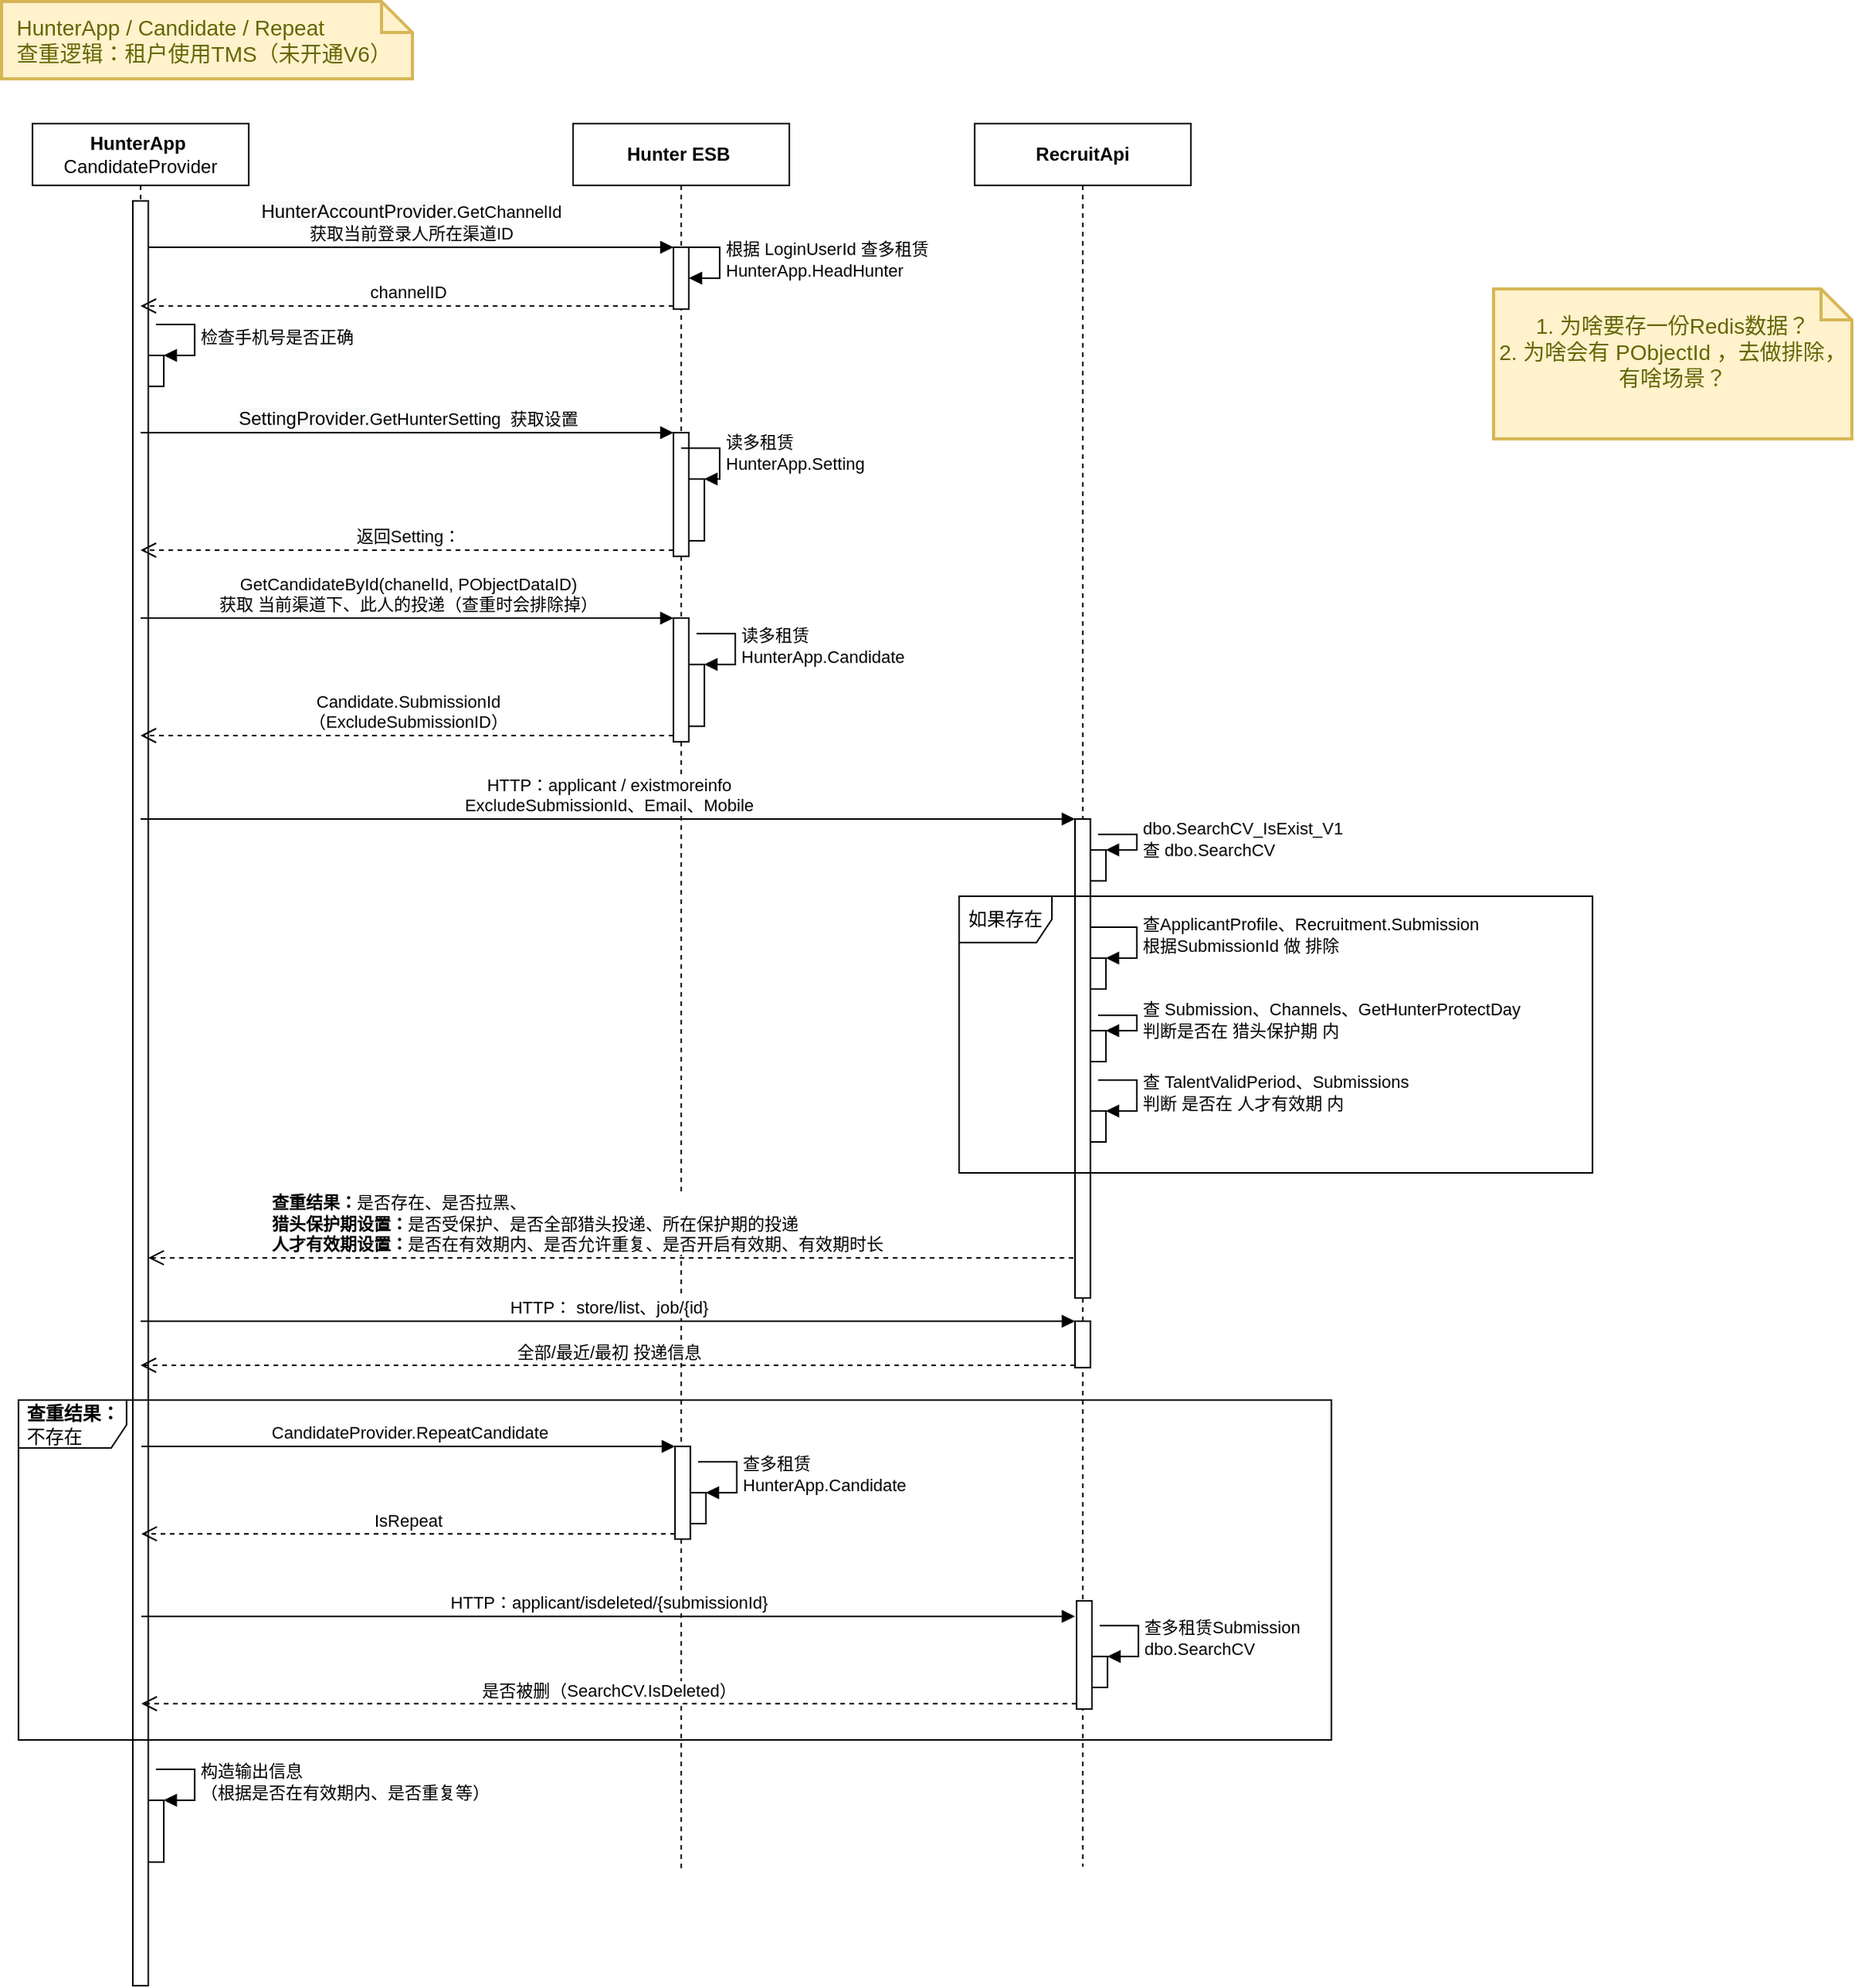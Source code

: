 <mxfile version="13.9.6" type="github">
  <diagram id="ABBUsb9ANRoJ2-1cofEp" name="Page-1">
    <mxGraphModel dx="1422" dy="839" grid="0" gridSize="10" guides="1" tooltips="1" connect="1" arrows="1" fold="1" page="1" pageScale="1" pageWidth="1654" pageHeight="2336" math="0" shadow="0">
      <root>
        <mxCell id="0" />
        <mxCell id="1" parent="0" />
        <mxCell id="2uZgWtrD5iEIdf4oAZc1-38" value="&lt;b&gt;RecruitApi&lt;/b&gt;" style="shape=umlLifeline;perimeter=lifelinePerimeter;whiteSpace=wrap;html=1;container=1;collapsible=0;recursiveResize=0;outlineConnect=0;" vertex="1" parent="1">
          <mxGeometry x="810" y="110" width="140" height="1128" as="geometry" />
        </mxCell>
        <mxCell id="2uZgWtrD5iEIdf4oAZc1-48" value="" style="html=1;points=[];perimeter=orthogonalPerimeter;" vertex="1" parent="2uZgWtrD5iEIdf4oAZc1-38">
          <mxGeometry x="65" y="450" width="10" height="310" as="geometry" />
        </mxCell>
        <mxCell id="2uZgWtrD5iEIdf4oAZc1-51" value="" style="html=1;points=[];perimeter=orthogonalPerimeter;" vertex="1" parent="2uZgWtrD5iEIdf4oAZc1-38">
          <mxGeometry x="75" y="470" width="10" height="20" as="geometry" />
        </mxCell>
        <mxCell id="2uZgWtrD5iEIdf4oAZc1-52" value="dbo.SearchCV_IsExist_V1&lt;br&gt;查 dbo.SearchCV" style="edgeStyle=orthogonalEdgeStyle;html=1;align=left;spacingLeft=2;endArrow=block;rounded=0;entryX=1;entryY=0;" edge="1" target="2uZgWtrD5iEIdf4oAZc1-51" parent="2uZgWtrD5iEIdf4oAZc1-38">
          <mxGeometry relative="1" as="geometry">
            <mxPoint x="80" y="460" as="sourcePoint" />
            <Array as="points">
              <mxPoint x="105" y="460" />
            </Array>
          </mxGeometry>
        </mxCell>
        <mxCell id="2uZgWtrD5iEIdf4oAZc1-55" value="" style="html=1;points=[];perimeter=orthogonalPerimeter;" vertex="1" parent="2uZgWtrD5iEIdf4oAZc1-38">
          <mxGeometry x="75" y="540" width="10" height="20" as="geometry" />
        </mxCell>
        <mxCell id="2uZgWtrD5iEIdf4oAZc1-56" value="查ApplicantProfile、Recruitment.Submission&lt;br&gt;根据SubmissionId 做 排除" style="edgeStyle=orthogonalEdgeStyle;html=1;align=left;spacingLeft=2;endArrow=block;rounded=0;entryX=1;entryY=0;" edge="1" target="2uZgWtrD5iEIdf4oAZc1-55" parent="2uZgWtrD5iEIdf4oAZc1-38" source="2uZgWtrD5iEIdf4oAZc1-48">
          <mxGeometry relative="1" as="geometry">
            <mxPoint x="80" y="520" as="sourcePoint" />
            <Array as="points">
              <mxPoint x="105" y="520" />
              <mxPoint x="105" y="540" />
            </Array>
          </mxGeometry>
        </mxCell>
        <mxCell id="2uZgWtrD5iEIdf4oAZc1-67" value="" style="html=1;points=[];perimeter=orthogonalPerimeter;" vertex="1" parent="2uZgWtrD5iEIdf4oAZc1-38">
          <mxGeometry x="75" y="587" width="10" height="20" as="geometry" />
        </mxCell>
        <mxCell id="2uZgWtrD5iEIdf4oAZc1-68" value="查&amp;nbsp;Submission、Channels、GetHunterProtectDay&lt;br&gt;判断是否在 猎头保护期 内" style="edgeStyle=orthogonalEdgeStyle;html=1;align=left;spacingLeft=2;endArrow=block;rounded=0;entryX=1;entryY=0;" edge="1" target="2uZgWtrD5iEIdf4oAZc1-67" parent="2uZgWtrD5iEIdf4oAZc1-38">
          <mxGeometry relative="1" as="geometry">
            <mxPoint x="80" y="577" as="sourcePoint" />
            <Array as="points">
              <mxPoint x="105" y="577" />
            </Array>
          </mxGeometry>
        </mxCell>
        <mxCell id="2uZgWtrD5iEIdf4oAZc1-69" value="" style="html=1;points=[];perimeter=orthogonalPerimeter;" vertex="1" parent="2uZgWtrD5iEIdf4oAZc1-38">
          <mxGeometry x="75" y="639" width="10" height="20" as="geometry" />
        </mxCell>
        <mxCell id="2uZgWtrD5iEIdf4oAZc1-70" value="查 TalentValidPeriod、Submissions&lt;br&gt;判断 是否在 人才有效期 内" style="edgeStyle=orthogonalEdgeStyle;html=1;align=left;spacingLeft=2;endArrow=block;rounded=0;entryX=1;entryY=0;" edge="1" target="2uZgWtrD5iEIdf4oAZc1-69" parent="2uZgWtrD5iEIdf4oAZc1-38">
          <mxGeometry relative="1" as="geometry">
            <mxPoint x="80" y="619" as="sourcePoint" />
            <Array as="points">
              <mxPoint x="105" y="619" />
            </Array>
          </mxGeometry>
        </mxCell>
        <mxCell id="2uZgWtrD5iEIdf4oAZc1-72" value="" style="html=1;points=[];perimeter=orthogonalPerimeter;" vertex="1" parent="2uZgWtrD5iEIdf4oAZc1-38">
          <mxGeometry x="65" y="775" width="10" height="30" as="geometry" />
        </mxCell>
        <mxCell id="2uZgWtrD5iEIdf4oAZc1-80" value="" style="html=1;points=[];perimeter=orthogonalPerimeter;" vertex="1" parent="2uZgWtrD5iEIdf4oAZc1-38">
          <mxGeometry x="66" y="956" width="10" height="70" as="geometry" />
        </mxCell>
        <mxCell id="2uZgWtrD5iEIdf4oAZc1-83" value="" style="html=1;points=[];perimeter=orthogonalPerimeter;" vertex="1" parent="2uZgWtrD5iEIdf4oAZc1-38">
          <mxGeometry x="76" y="992" width="10" height="20" as="geometry" />
        </mxCell>
        <mxCell id="2uZgWtrD5iEIdf4oAZc1-84" value="查多租赁Submission&lt;br&gt;dbo.SearchCV" style="edgeStyle=orthogonalEdgeStyle;html=1;align=left;spacingLeft=2;endArrow=block;rounded=0;entryX=1;entryY=0;" edge="1" target="2uZgWtrD5iEIdf4oAZc1-83" parent="2uZgWtrD5iEIdf4oAZc1-38">
          <mxGeometry relative="1" as="geometry">
            <mxPoint x="81" y="972" as="sourcePoint" />
            <Array as="points">
              <mxPoint x="106" y="972" />
            </Array>
          </mxGeometry>
        </mxCell>
        <mxCell id="2uZgWtrD5iEIdf4oAZc1-53" value="如果存在" style="shape=umlFrame;whiteSpace=wrap;html=1;" vertex="1" parent="1">
          <mxGeometry x="800" y="610" width="410" height="179" as="geometry" />
        </mxCell>
        <mxCell id="2uZgWtrD5iEIdf4oAZc1-3" value="&lt;b&gt;HunterApp&amp;nbsp; &lt;/b&gt;CandidateProvider" style="shape=umlLifeline;perimeter=lifelinePerimeter;whiteSpace=wrap;html=1;container=1;collapsible=0;recursiveResize=0;outlineConnect=0;" vertex="1" parent="1">
          <mxGeometry x="200" y="110" width="140" height="1205" as="geometry" />
        </mxCell>
        <mxCell id="2uZgWtrD5iEIdf4oAZc1-5" value="" style="html=1;points=[];perimeter=orthogonalPerimeter;" vertex="1" parent="2uZgWtrD5iEIdf4oAZc1-3">
          <mxGeometry x="65" y="50" width="10" height="1155" as="geometry" />
        </mxCell>
        <mxCell id="2uZgWtrD5iEIdf4oAZc1-17" value="" style="html=1;points=[];perimeter=orthogonalPerimeter;" vertex="1" parent="2uZgWtrD5iEIdf4oAZc1-3">
          <mxGeometry x="75" y="150" width="10" height="20" as="geometry" />
        </mxCell>
        <mxCell id="2uZgWtrD5iEIdf4oAZc1-18" value="检查手机号是否正确" style="edgeStyle=orthogonalEdgeStyle;html=1;align=left;spacingLeft=2;endArrow=block;rounded=0;entryX=1;entryY=0;" edge="1" target="2uZgWtrD5iEIdf4oAZc1-17" parent="2uZgWtrD5iEIdf4oAZc1-3">
          <mxGeometry relative="1" as="geometry">
            <mxPoint x="80" y="130" as="sourcePoint" />
            <Array as="points">
              <mxPoint x="105" y="130" />
            </Array>
          </mxGeometry>
        </mxCell>
        <mxCell id="2uZgWtrD5iEIdf4oAZc1-91" value="" style="html=1;points=[];perimeter=orthogonalPerimeter;" vertex="1" parent="2uZgWtrD5iEIdf4oAZc1-3">
          <mxGeometry x="75" y="1085" width="10" height="40" as="geometry" />
        </mxCell>
        <mxCell id="2uZgWtrD5iEIdf4oAZc1-92" value="构造输出信息&lt;br&gt;（根据是否在有效期内、是否重复等）" style="edgeStyle=orthogonalEdgeStyle;html=1;align=left;spacingLeft=2;endArrow=block;rounded=0;entryX=1;entryY=0;" edge="1" target="2uZgWtrD5iEIdf4oAZc1-91" parent="2uZgWtrD5iEIdf4oAZc1-3">
          <mxGeometry relative="1" as="geometry">
            <mxPoint x="80" y="1065" as="sourcePoint" />
            <Array as="points">
              <mxPoint x="105" y="1065" />
            </Array>
          </mxGeometry>
        </mxCell>
        <mxCell id="2uZgWtrD5iEIdf4oAZc1-4" value="&lt;b&gt;Hunter ESB&lt;/b&gt;&amp;nbsp;" style="shape=umlLifeline;perimeter=lifelinePerimeter;whiteSpace=wrap;html=1;container=1;collapsible=0;recursiveResize=0;outlineConnect=0;" vertex="1" parent="1">
          <mxGeometry x="550" y="110" width="140" height="1129" as="geometry" />
        </mxCell>
        <mxCell id="2uZgWtrD5iEIdf4oAZc1-8" value="" style="html=1;points=[];perimeter=orthogonalPerimeter;" vertex="1" parent="2uZgWtrD5iEIdf4oAZc1-4">
          <mxGeometry x="65" y="80" width="10" height="40" as="geometry" />
        </mxCell>
        <mxCell id="2uZgWtrD5iEIdf4oAZc1-12" value="" style="html=1;points=[];perimeter=orthogonalPerimeter;" vertex="1" parent="2uZgWtrD5iEIdf4oAZc1-4">
          <mxGeometry x="65" y="100" width="10" as="geometry" />
        </mxCell>
        <mxCell id="2uZgWtrD5iEIdf4oAZc1-13" value="根据 LoginUserId 查多租赁&lt;br&gt;HunterApp.HeadHunter" style="edgeStyle=orthogonalEdgeStyle;html=1;align=left;spacingLeft=2;endArrow=block;rounded=0;entryX=1;entryY=0;" edge="1" target="2uZgWtrD5iEIdf4oAZc1-12" parent="2uZgWtrD5iEIdf4oAZc1-4">
          <mxGeometry relative="1" as="geometry">
            <mxPoint x="70" y="80" as="sourcePoint" />
            <Array as="points">
              <mxPoint x="95" y="80" />
            </Array>
          </mxGeometry>
        </mxCell>
        <mxCell id="2uZgWtrD5iEIdf4oAZc1-23" value="" style="html=1;points=[];perimeter=orthogonalPerimeter;" vertex="1" parent="2uZgWtrD5iEIdf4oAZc1-4">
          <mxGeometry x="65" y="200" width="10" height="80" as="geometry" />
        </mxCell>
        <mxCell id="2uZgWtrD5iEIdf4oAZc1-26" value="" style="html=1;points=[];perimeter=orthogonalPerimeter;" vertex="1" parent="2uZgWtrD5iEIdf4oAZc1-4">
          <mxGeometry x="75" y="230" width="10" height="40" as="geometry" />
        </mxCell>
        <mxCell id="2uZgWtrD5iEIdf4oAZc1-27" value="读多租赁 &lt;br&gt;HunterApp.Setting" style="edgeStyle=orthogonalEdgeStyle;html=1;align=left;spacingLeft=2;endArrow=block;rounded=0;entryX=1;entryY=0;" edge="1" target="2uZgWtrD5iEIdf4oAZc1-26" parent="2uZgWtrD5iEIdf4oAZc1-4">
          <mxGeometry relative="1" as="geometry">
            <mxPoint x="70" y="210" as="sourcePoint" />
            <Array as="points">
              <mxPoint x="95" y="210" />
            </Array>
          </mxGeometry>
        </mxCell>
        <mxCell id="2uZgWtrD5iEIdf4oAZc1-33" value="" style="html=1;points=[];perimeter=orthogonalPerimeter;" vertex="1" parent="2uZgWtrD5iEIdf4oAZc1-4">
          <mxGeometry x="65" y="320" width="10" height="80" as="geometry" />
        </mxCell>
        <mxCell id="2uZgWtrD5iEIdf4oAZc1-36" value="" style="html=1;points=[];perimeter=orthogonalPerimeter;" vertex="1" parent="2uZgWtrD5iEIdf4oAZc1-4">
          <mxGeometry x="75" y="350" width="10" height="40" as="geometry" />
        </mxCell>
        <mxCell id="2uZgWtrD5iEIdf4oAZc1-37" value="读多租赁&lt;br&gt;HunterApp.Candidate" style="edgeStyle=orthogonalEdgeStyle;html=1;align=left;spacingLeft=2;endArrow=block;rounded=0;entryX=1;entryY=0;" edge="1" target="2uZgWtrD5iEIdf4oAZc1-36" parent="2uZgWtrD5iEIdf4oAZc1-4">
          <mxGeometry relative="1" as="geometry">
            <mxPoint x="80" y="330" as="sourcePoint" />
            <Array as="points">
              <mxPoint x="105" y="330" />
            </Array>
          </mxGeometry>
        </mxCell>
        <mxCell id="2uZgWtrD5iEIdf4oAZc1-75" value="" style="html=1;points=[];perimeter=orthogonalPerimeter;" vertex="1" parent="2uZgWtrD5iEIdf4oAZc1-4">
          <mxGeometry x="66" y="856" width="10" height="60" as="geometry" />
        </mxCell>
        <mxCell id="2uZgWtrD5iEIdf4oAZc1-78" value="" style="html=1;points=[];perimeter=orthogonalPerimeter;" vertex="1" parent="2uZgWtrD5iEIdf4oAZc1-4">
          <mxGeometry x="76" y="886" width="10" height="20" as="geometry" />
        </mxCell>
        <mxCell id="2uZgWtrD5iEIdf4oAZc1-79" value="查多租赁&lt;br&gt;HunterApp.Candidate" style="edgeStyle=orthogonalEdgeStyle;html=1;align=left;spacingLeft=2;endArrow=block;rounded=0;entryX=1;entryY=0;" edge="1" target="2uZgWtrD5iEIdf4oAZc1-78" parent="2uZgWtrD5iEIdf4oAZc1-4">
          <mxGeometry relative="1" as="geometry">
            <mxPoint x="81" y="866" as="sourcePoint" />
            <Array as="points">
              <mxPoint x="106" y="866" />
            </Array>
          </mxGeometry>
        </mxCell>
        <mxCell id="2uZgWtrD5iEIdf4oAZc1-9" value="&lt;span style=&quot;font-size: 12px ; background-color: rgb(248 , 249 , 250)&quot;&gt;HunterAccountProvider.&lt;/span&gt;GetChannelId &lt;br&gt;获取当前登录人所在渠道ID" style="html=1;verticalAlign=bottom;endArrow=block;entryX=0;entryY=0;" edge="1" target="2uZgWtrD5iEIdf4oAZc1-8" parent="1" source="2uZgWtrD5iEIdf4oAZc1-5">
          <mxGeometry relative="1" as="geometry">
            <mxPoint x="415" y="180" as="sourcePoint" />
          </mxGeometry>
        </mxCell>
        <mxCell id="2uZgWtrD5iEIdf4oAZc1-10" value="channelID" style="html=1;verticalAlign=bottom;endArrow=open;dashed=1;endSize=8;exitX=0;exitY=0.95;" edge="1" source="2uZgWtrD5iEIdf4oAZc1-8" parent="1" target="2uZgWtrD5iEIdf4oAZc1-3">
          <mxGeometry relative="1" as="geometry">
            <mxPoint x="415" y="256" as="targetPoint" />
          </mxGeometry>
        </mxCell>
        <mxCell id="2uZgWtrD5iEIdf4oAZc1-24" value="&lt;span style=&quot;font-size: 12px ; background-color: rgb(248 , 249 , 250)&quot;&gt;SettingProvider.&lt;/span&gt;GetHunterSetting&amp;nbsp; 获取设置" style="html=1;verticalAlign=bottom;endArrow=block;entryX=0;entryY=0;" edge="1" target="2uZgWtrD5iEIdf4oAZc1-23" parent="1" source="2uZgWtrD5iEIdf4oAZc1-3">
          <mxGeometry relative="1" as="geometry">
            <mxPoint x="665" y="317" as="sourcePoint" />
          </mxGeometry>
        </mxCell>
        <mxCell id="2uZgWtrD5iEIdf4oAZc1-25" value="返回Setting：" style="html=1;verticalAlign=bottom;endArrow=open;dashed=1;endSize=8;exitX=0;exitY=0.95;" edge="1" source="2uZgWtrD5iEIdf4oAZc1-23" parent="1" target="2uZgWtrD5iEIdf4oAZc1-3">
          <mxGeometry relative="1" as="geometry">
            <mxPoint x="665" y="393" as="targetPoint" />
          </mxGeometry>
        </mxCell>
        <mxCell id="2uZgWtrD5iEIdf4oAZc1-34" value="GetCandidateById(chanelId, PObjectDataID)&lt;br&gt;获取 当前渠道下、此人的投递（查重时会排除掉）" style="html=1;verticalAlign=bottom;endArrow=block;entryX=0;entryY=0;" edge="1" target="2uZgWtrD5iEIdf4oAZc1-33" parent="1" source="2uZgWtrD5iEIdf4oAZc1-3">
          <mxGeometry relative="1" as="geometry">
            <mxPoint x="545" y="430" as="sourcePoint" />
          </mxGeometry>
        </mxCell>
        <mxCell id="2uZgWtrD5iEIdf4oAZc1-35" value="Candidate.SubmissionId&lt;br&gt;（ExcludeSubmissionID）" style="html=1;verticalAlign=bottom;endArrow=open;dashed=1;endSize=8;exitX=0;exitY=0.95;" edge="1" source="2uZgWtrD5iEIdf4oAZc1-33" parent="1">
          <mxGeometry relative="1" as="geometry">
            <mxPoint x="270" y="506" as="targetPoint" />
          </mxGeometry>
        </mxCell>
        <mxCell id="2uZgWtrD5iEIdf4oAZc1-49" value="HTTP：applicant / existmoreinfo&lt;br&gt;ExcludeSubmissionId、Email、Mobile" style="html=1;verticalAlign=bottom;endArrow=block;entryX=0;entryY=0;" edge="1" target="2uZgWtrD5iEIdf4oAZc1-48" parent="1" source="2uZgWtrD5iEIdf4oAZc1-3">
          <mxGeometry relative="1" as="geometry">
            <mxPoint x="865" y="540" as="sourcePoint" />
          </mxGeometry>
        </mxCell>
        <mxCell id="2uZgWtrD5iEIdf4oAZc1-50" value="&lt;b&gt;查重结果：&lt;/b&gt;是否存在、是否拉黑、&lt;br&gt;&lt;b&gt;猎头保护期设置：&lt;/b&gt;是否受保护、是否全部猎头投递、所在保护期的投递&lt;br&gt;&lt;b&gt;人才有效期设置：&lt;/b&gt;是否在有效期内、是否允许重复、是否开启有效期、有效期时长" style="html=1;verticalAlign=bottom;endArrow=open;dashed=1;endSize=8;exitX=-0.1;exitY=0.916;exitDx=0;exitDy=0;exitPerimeter=0;align=left;" edge="1" source="2uZgWtrD5iEIdf4oAZc1-48" parent="1" target="2uZgWtrD5iEIdf4oAZc1-5">
          <mxGeometry x="0.74" relative="1" as="geometry">
            <mxPoint x="865" y="616" as="targetPoint" />
            <mxPoint as="offset" />
          </mxGeometry>
        </mxCell>
        <mxCell id="2uZgWtrD5iEIdf4oAZc1-73" value="HTTP：&amp;nbsp;store/list、job/{id}" style="html=1;verticalAlign=bottom;endArrow=block;entryX=0;entryY=0;" edge="1" target="2uZgWtrD5iEIdf4oAZc1-72" parent="1" source="2uZgWtrD5iEIdf4oAZc1-3">
          <mxGeometry relative="1" as="geometry">
            <mxPoint x="805" y="910" as="sourcePoint" />
          </mxGeometry>
        </mxCell>
        <mxCell id="2uZgWtrD5iEIdf4oAZc1-74" value="全部/最近/最初 投递信息" style="html=1;verticalAlign=bottom;endArrow=open;dashed=1;endSize=8;exitX=0;exitY=0.95;" edge="1" source="2uZgWtrD5iEIdf4oAZc1-72" parent="1" target="2uZgWtrD5iEIdf4oAZc1-3">
          <mxGeometry relative="1" as="geometry">
            <mxPoint x="805" y="986" as="targetPoint" />
          </mxGeometry>
        </mxCell>
        <mxCell id="2uZgWtrD5iEIdf4oAZc1-76" value="CandidateProvider.RepeatCandidate" style="html=1;verticalAlign=bottom;endArrow=block;entryX=0;entryY=0;" edge="1" target="2uZgWtrD5iEIdf4oAZc1-75" parent="1">
          <mxGeometry relative="1" as="geometry">
            <mxPoint x="270.5" y="966" as="sourcePoint" />
          </mxGeometry>
        </mxCell>
        <mxCell id="2uZgWtrD5iEIdf4oAZc1-77" value="IsRepeat" style="html=1;verticalAlign=bottom;endArrow=open;dashed=1;endSize=8;exitX=0;exitY=0.943;exitDx=0;exitDy=0;exitPerimeter=0;" edge="1" source="2uZgWtrD5iEIdf4oAZc1-75" parent="1">
          <mxGeometry relative="1" as="geometry">
            <mxPoint x="270.5" y="1022.58" as="targetPoint" />
          </mxGeometry>
        </mxCell>
        <mxCell id="2uZgWtrD5iEIdf4oAZc1-81" value="HTTP：applicant/isdeleted/{submissionId}" style="html=1;verticalAlign=bottom;endArrow=block;" edge="1" parent="1">
          <mxGeometry relative="1" as="geometry">
            <mxPoint x="270.5" y="1076" as="sourcePoint" />
            <mxPoint x="875" y="1076" as="targetPoint" />
          </mxGeometry>
        </mxCell>
        <mxCell id="2uZgWtrD5iEIdf4oAZc1-82" value="是否被删（SearchCV.IsDeleted）" style="html=1;verticalAlign=bottom;endArrow=open;dashed=1;endSize=8;exitX=0;exitY=0.95;" edge="1" source="2uZgWtrD5iEIdf4oAZc1-80" parent="1">
          <mxGeometry relative="1" as="geometry">
            <mxPoint x="270.5" y="1132.5" as="targetPoint" />
          </mxGeometry>
        </mxCell>
        <mxCell id="2uZgWtrD5iEIdf4oAZc1-88" value="&lt;b&gt;&amp;nbsp;查重结果：&lt;br&gt;&lt;/b&gt;&amp;nbsp;不存在" style="shape=umlFrame;whiteSpace=wrap;html=1;width=70;height=31;align=left;" vertex="1" parent="1">
          <mxGeometry x="191" y="936" width="850" height="220" as="geometry" />
        </mxCell>
        <mxCell id="2uZgWtrD5iEIdf4oAZc1-90" value="&amp;nbsp; HunterApp / Candidate / Repeat&lt;br&gt;&amp;nbsp; 查重逻辑：租户使用TMS（未开通V6）" style="shape=note;strokeWidth=2;fontSize=14;size=20;whiteSpace=wrap;html=1;fillColor=#fff2cc;strokeColor=#d6b656;fontColor=#666600;align=left;" vertex="1" parent="1">
          <mxGeometry x="180" y="31" width="266" height="50" as="geometry" />
        </mxCell>
        <mxCell id="2uZgWtrD5iEIdf4oAZc1-93" value="&lt;div&gt;1. 为啥要存一份Redis数据？&lt;/div&gt;&lt;div&gt;2. 为啥会有 PObjectId ，去做排除，有啥场景？&lt;/div&gt;&lt;div&gt;&lt;br&gt;&lt;/div&gt;" style="shape=note;strokeWidth=2;fontSize=14;size=20;whiteSpace=wrap;html=1;fillColor=#fff2cc;strokeColor=#d6b656;fontColor=#666600;" vertex="1" parent="1">
          <mxGeometry x="1146" y="217" width="232" height="97" as="geometry" />
        </mxCell>
      </root>
    </mxGraphModel>
  </diagram>
</mxfile>
